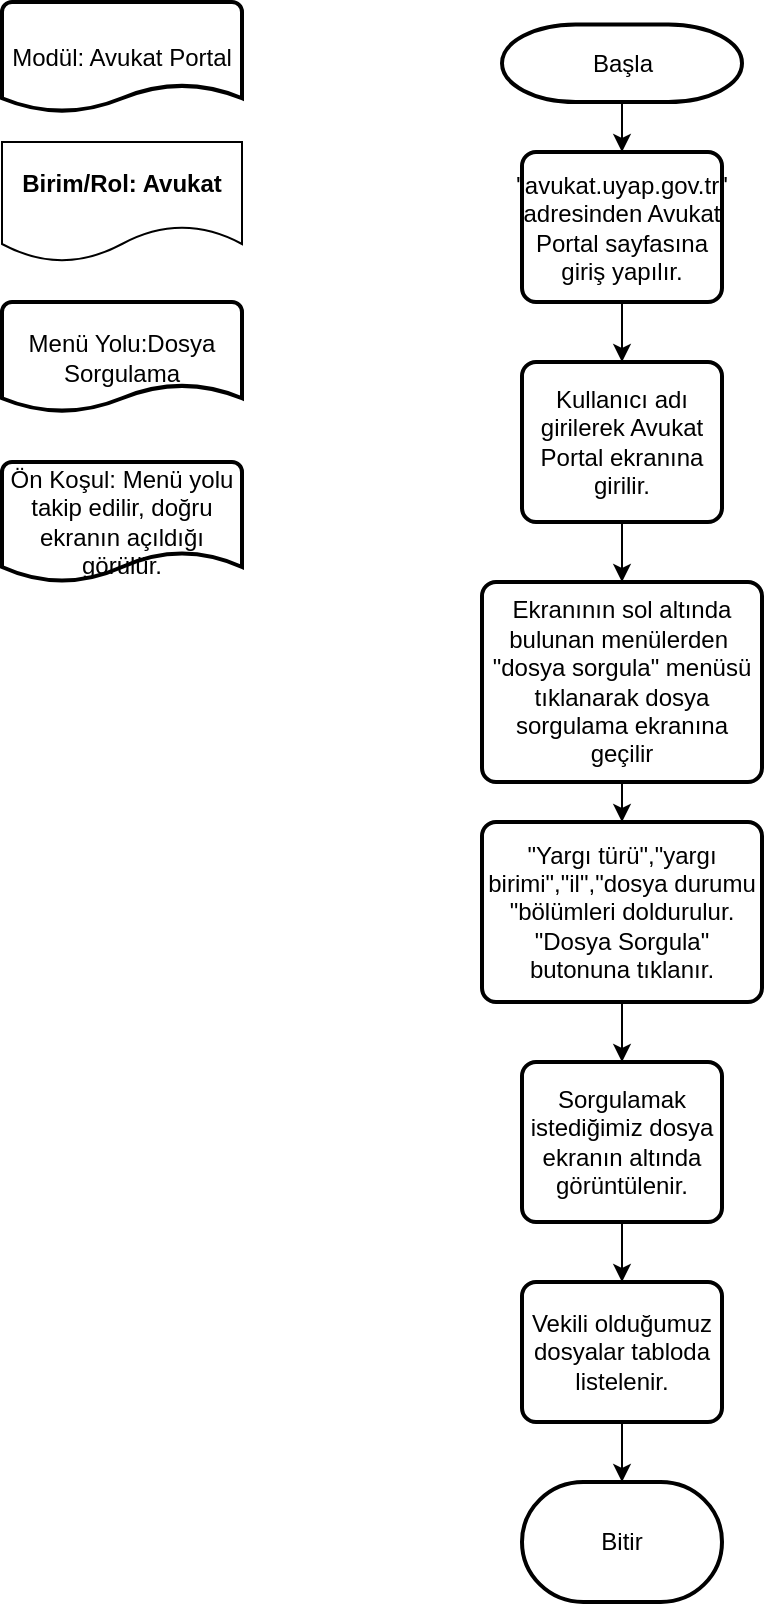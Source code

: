 <mxfile version="19.0.3" type="device"><diagram id="6a731a19-8d31-9384-78a2-239565b7b9f0" name="Page-1"><mxGraphModel dx="1422" dy="865" grid="1" gridSize="10" guides="1" tooltips="1" connect="1" arrows="1" fold="1" page="1" pageScale="1" pageWidth="583" pageHeight="827" background="none" math="0" shadow="0"><root><mxCell id="0"/><mxCell id="1" parent="0"/><mxCell id="rl2CpRahg8W0tYxoSGH3-19" style="edgeStyle=orthogonalEdgeStyle;rounded=0;orthogonalLoop=1;jettySize=auto;html=1;" parent="1" source="2" target="2LBjjgC7gKETEo_iw2IE-65" edge="1"><mxGeometry relative="1" as="geometry"/></mxCell><mxCell id="2" value="Başla" style="shape=mxgraph.flowchart.terminator;strokeWidth=2;gradientColor=none;gradientDirection=north;fontStyle=0;html=1;" parent="1" vertex="1"><mxGeometry x="260" y="21.25" width="120" height="38.75" as="geometry"/></mxCell><mxCell id="2LBjjgC7gKETEo_iw2IE-56" value="Modül: Avukat Portal" style="strokeWidth=2;html=1;shape=mxgraph.flowchart.document2;whiteSpace=wrap;size=0.25;" parent="1" vertex="1"><mxGeometry x="10" y="10" width="120" height="55" as="geometry"/></mxCell><mxCell id="2LBjjgC7gKETEo_iw2IE-58" value="Menü Yolu:Dosya Sorgulama" style="strokeWidth=2;html=1;shape=mxgraph.flowchart.document2;whiteSpace=wrap;size=0.25;" parent="1" vertex="1"><mxGeometry x="10" y="160" width="120" height="55" as="geometry"/></mxCell><mxCell id="2LBjjgC7gKETEo_iw2IE-64" value="Ön Koşul: Menü yolu takip edilir, doğru ekranın açıldığı görülür." style="strokeWidth=2;html=1;shape=mxgraph.flowchart.document2;whiteSpace=wrap;size=0.25;" parent="1" vertex="1"><mxGeometry x="10" y="240" width="120" height="60" as="geometry"/></mxCell><mxCell id="rl2CpRahg8W0tYxoSGH3-20" style="edgeStyle=orthogonalEdgeStyle;rounded=0;orthogonalLoop=1;jettySize=auto;html=1;" parent="1" source="2LBjjgC7gKETEo_iw2IE-65" target="rl2CpRahg8W0tYxoSGH3-11" edge="1"><mxGeometry relative="1" as="geometry"/></mxCell><mxCell id="2LBjjgC7gKETEo_iw2IE-65" value="&quot;avukat.uyap.gov.tr&quot; adresinden Avukat Portal sayfasına giriş yapılır." style="rounded=1;whiteSpace=wrap;html=1;absoluteArcSize=1;arcSize=14;strokeWidth=2;" parent="1" vertex="1"><mxGeometry x="270" y="85" width="100" height="75" as="geometry"/></mxCell><mxCell id="2LBjjgC7gKETEo_iw2IE-72" value="Bitir" style="strokeWidth=2;html=1;shape=mxgraph.flowchart.terminator;whiteSpace=wrap;" parent="1" vertex="1"><mxGeometry x="270" y="750" width="100" height="60" as="geometry"/></mxCell><mxCell id="rl2CpRahg8W0tYxoSGH3-21" style="edgeStyle=orthogonalEdgeStyle;rounded=0;orthogonalLoop=1;jettySize=auto;html=1;exitX=0.5;exitY=1;exitDx=0;exitDy=0;" parent="1" source="rl2CpRahg8W0tYxoSGH3-11" target="rl2CpRahg8W0tYxoSGH3-12" edge="1"><mxGeometry relative="1" as="geometry"/></mxCell><mxCell id="rl2CpRahg8W0tYxoSGH3-11" value="Kullanıcı adı girilerek Avukat Portal ekranına girilir." style="rounded=1;whiteSpace=wrap;html=1;absoluteArcSize=1;arcSize=14;strokeWidth=2;" parent="1" vertex="1"><mxGeometry x="270" y="190" width="100" height="80" as="geometry"/></mxCell><mxCell id="rl2CpRahg8W0tYxoSGH3-22" style="edgeStyle=orthogonalEdgeStyle;rounded=0;orthogonalLoop=1;jettySize=auto;html=1;" parent="1" source="rl2CpRahg8W0tYxoSGH3-12" target="rl2CpRahg8W0tYxoSGH3-14" edge="1"><mxGeometry relative="1" as="geometry"/></mxCell><mxCell id="rl2CpRahg8W0tYxoSGH3-12" value="Ekranının sol altında bulunan menülerden&amp;nbsp; &quot;dosya sorgula&quot; menüsü tıklanarak dosya sorgulama ekranına geçilir" style="rounded=1;whiteSpace=wrap;html=1;absoluteArcSize=1;arcSize=14;strokeWidth=2;" parent="1" vertex="1"><mxGeometry x="250" y="300" width="140" height="100" as="geometry"/></mxCell><mxCell id="rl2CpRahg8W0tYxoSGH3-23" style="edgeStyle=orthogonalEdgeStyle;rounded=0;orthogonalLoop=1;jettySize=auto;html=1;" parent="1" source="rl2CpRahg8W0tYxoSGH3-14" target="rl2CpRahg8W0tYxoSGH3-16" edge="1"><mxGeometry relative="1" as="geometry"/></mxCell><mxCell id="rl2CpRahg8W0tYxoSGH3-14" value="&quot;Yargı türü&quot;,&quot;yargı birimi&quot;,&quot;il&quot;,&quot;dosya durumu &quot;bölümleri doldurulur. &quot;Dosya Sorgula&quot; butonuna tıklanır." style="rounded=1;whiteSpace=wrap;html=1;absoluteArcSize=1;arcSize=14;strokeWidth=2;" parent="1" vertex="1"><mxGeometry x="250" y="420" width="140" height="90" as="geometry"/></mxCell><mxCell id="rl2CpRahg8W0tYxoSGH3-24" style="edgeStyle=orthogonalEdgeStyle;rounded=0;orthogonalLoop=1;jettySize=auto;html=1;" parent="1" source="rl2CpRahg8W0tYxoSGH3-16" target="rl2CpRahg8W0tYxoSGH3-17" edge="1"><mxGeometry relative="1" as="geometry"/></mxCell><mxCell id="rl2CpRahg8W0tYxoSGH3-16" value="Sorgulamak istediğimiz dosya ekranın altında görüntülenir." style="rounded=1;whiteSpace=wrap;html=1;absoluteArcSize=1;arcSize=14;strokeWidth=2;" parent="1" vertex="1"><mxGeometry x="270" y="540" width="100" height="80" as="geometry"/></mxCell><mxCell id="rl2CpRahg8W0tYxoSGH3-25" style="edgeStyle=orthogonalEdgeStyle;rounded=0;orthogonalLoop=1;jettySize=auto;html=1;" parent="1" source="rl2CpRahg8W0tYxoSGH3-17" target="2LBjjgC7gKETEo_iw2IE-72" edge="1"><mxGeometry relative="1" as="geometry"/></mxCell><mxCell id="rl2CpRahg8W0tYxoSGH3-17" value="Vekili olduğumuz dosyalar tabloda listelenir." style="rounded=1;whiteSpace=wrap;html=1;absoluteArcSize=1;arcSize=14;strokeWidth=2;" parent="1" vertex="1"><mxGeometry x="270" y="650" width="100" height="70" as="geometry"/></mxCell><mxCell id="IGQ9hXYYFOQd8KrsHIN7-2" value="Birim/Rol: Avukat" style="shape=document;whiteSpace=wrap;html=1;boundedLbl=1;fontStyle=1" vertex="1" parent="1"><mxGeometry x="10" y="80" width="120" height="60" as="geometry"/></mxCell></root></mxGraphModel></diagram></mxfile>
